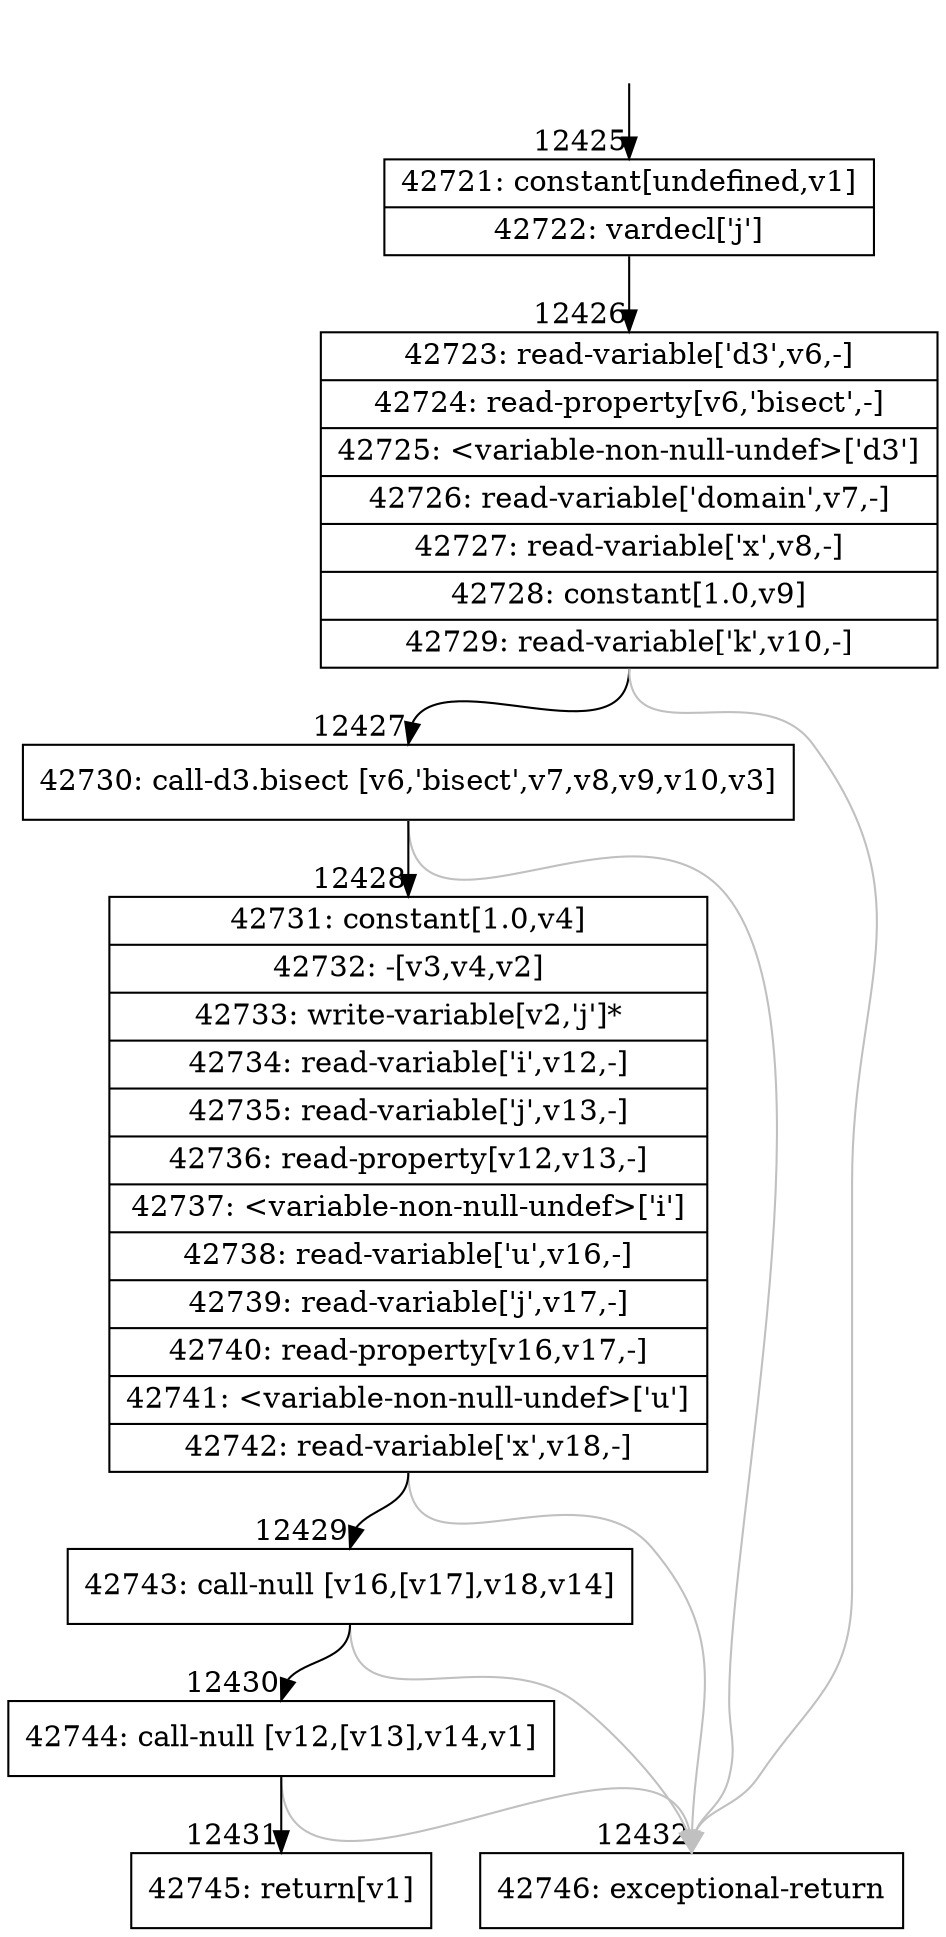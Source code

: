 digraph {
rankdir="TD"
BB_entry1149[shape=none,label=""];
BB_entry1149 -> BB12425 [tailport=s, headport=n, headlabel="    12425"]
BB12425 [shape=record label="{42721: constant[undefined,v1]|42722: vardecl['j']}" ] 
BB12425 -> BB12426 [tailport=s, headport=n, headlabel="      12426"]
BB12426 [shape=record label="{42723: read-variable['d3',v6,-]|42724: read-property[v6,'bisect',-]|42725: \<variable-non-null-undef\>['d3']|42726: read-variable['domain',v7,-]|42727: read-variable['x',v8,-]|42728: constant[1.0,v9]|42729: read-variable['k',v10,-]}" ] 
BB12426 -> BB12427 [tailport=s, headport=n, headlabel="      12427"]
BB12426 -> BB12432 [tailport=s, headport=n, color=gray, headlabel="      12432"]
BB12427 [shape=record label="{42730: call-d3.bisect [v6,'bisect',v7,v8,v9,v10,v3]}" ] 
BB12427 -> BB12428 [tailport=s, headport=n, headlabel="      12428"]
BB12427 -> BB12432 [tailport=s, headport=n, color=gray]
BB12428 [shape=record label="{42731: constant[1.0,v4]|42732: -[v3,v4,v2]|42733: write-variable[v2,'j']*|42734: read-variable['i',v12,-]|42735: read-variable['j',v13,-]|42736: read-property[v12,v13,-]|42737: \<variable-non-null-undef\>['i']|42738: read-variable['u',v16,-]|42739: read-variable['j',v17,-]|42740: read-property[v16,v17,-]|42741: \<variable-non-null-undef\>['u']|42742: read-variable['x',v18,-]}" ] 
BB12428 -> BB12429 [tailport=s, headport=n, headlabel="      12429"]
BB12428 -> BB12432 [tailport=s, headport=n, color=gray]
BB12429 [shape=record label="{42743: call-null [v16,[v17],v18,v14]}" ] 
BB12429 -> BB12430 [tailport=s, headport=n, headlabel="      12430"]
BB12429 -> BB12432 [tailport=s, headport=n, color=gray]
BB12430 [shape=record label="{42744: call-null [v12,[v13],v14,v1]}" ] 
BB12430 -> BB12431 [tailport=s, headport=n, headlabel="      12431"]
BB12430 -> BB12432 [tailport=s, headport=n, color=gray]
BB12431 [shape=record label="{42745: return[v1]}" ] 
BB12432 [shape=record label="{42746: exceptional-return}" ] 
//#$~ 7479
}
